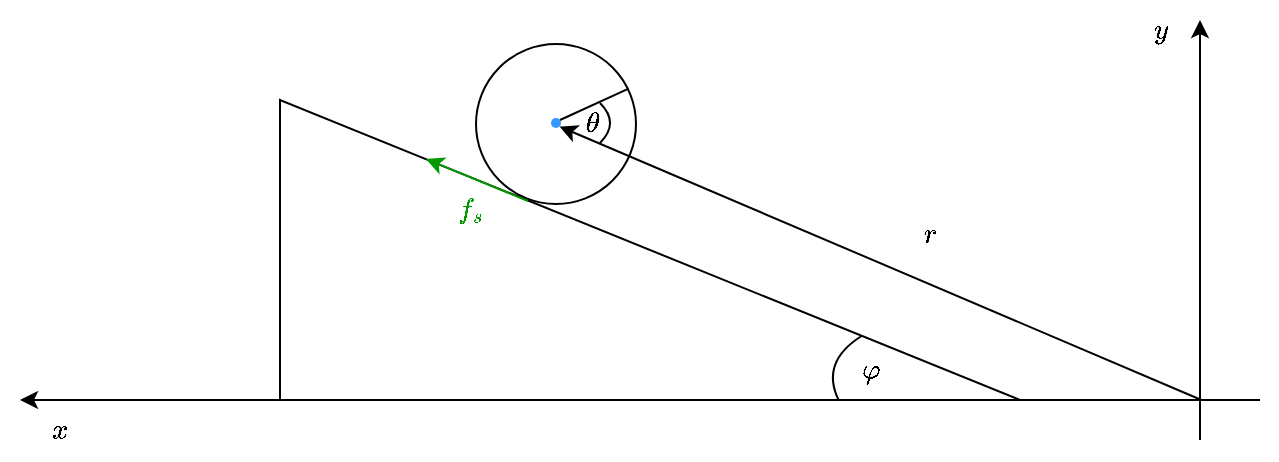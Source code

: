 <mxfile version="26.2.2">
  <diagram name="Pagina-1" id="uG_Ekmd7c4zyC4sPmHiW">
    <mxGraphModel dx="680" dy="400" grid="1" gridSize="10" guides="1" tooltips="1" connect="1" arrows="1" fold="1" page="1" pageScale="1" pageWidth="827" pageHeight="1169" math="1" shadow="0">
      <root>
        <mxCell id="0" />
        <mxCell id="1" parent="0" />
        <mxCell id="7lqo_h-y6S74lrQ5aCPC-2" value="" style="verticalLabelPosition=bottom;verticalAlign=top;html=1;shape=mxgraph.basic.orthogonal_triangle;fillColor=none;" parent="1" vertex="1">
          <mxGeometry x="200" y="170" width="370" height="150" as="geometry" />
        </mxCell>
        <mxCell id="7lqo_h-y6S74lrQ5aCPC-3" value="" style="endArrow=none;html=1;rounded=0;entryX=0.786;entryY=0.78;entryDx=0;entryDy=0;entryPerimeter=0;curved=1;exitX=0.755;exitY=1.001;exitDx=0;exitDy=0;exitPerimeter=0;" parent="1" source="7lqo_h-y6S74lrQ5aCPC-2" edge="1">
          <mxGeometry width="50" height="50" relative="1" as="geometry">
            <mxPoint x="480" y="321" as="sourcePoint" />
            <mxPoint x="490.82" y="288" as="targetPoint" />
            <Array as="points">
              <mxPoint x="470" y="301" />
            </Array>
          </mxGeometry>
        </mxCell>
        <mxCell id="7lqo_h-y6S74lrQ5aCPC-4" value="$$\varphi$$" style="text;html=1;align=center;verticalAlign=middle;resizable=0;points=[];autosize=1;strokeColor=none;fillColor=none;" parent="1" vertex="1">
          <mxGeometry x="450" y="290" width="90" height="30" as="geometry" />
        </mxCell>
        <mxCell id="7lqo_h-y6S74lrQ5aCPC-5" value="" style="endArrow=classic;html=1;rounded=0;" parent="1" edge="1">
          <mxGeometry width="50" height="50" relative="1" as="geometry">
            <mxPoint x="690" y="320" as="sourcePoint" />
            <mxPoint x="70" y="320" as="targetPoint" />
          </mxGeometry>
        </mxCell>
        <mxCell id="7lqo_h-y6S74lrQ5aCPC-6" value="" style="endArrow=classic;html=1;rounded=0;" parent="1" edge="1">
          <mxGeometry width="50" height="50" relative="1" as="geometry">
            <mxPoint x="660" y="340" as="sourcePoint" />
            <mxPoint x="660" y="130" as="targetPoint" />
          </mxGeometry>
        </mxCell>
        <mxCell id="7lqo_h-y6S74lrQ5aCPC-7" value="" style="ellipse;whiteSpace=wrap;html=1;aspect=fixed;fillColor=none;" parent="1" vertex="1">
          <mxGeometry x="298" y="142" width="80" height="80" as="geometry" />
        </mxCell>
        <mxCell id="7lqo_h-y6S74lrQ5aCPC-12" value="" style="ellipse;whiteSpace=wrap;html=1;strokeColor=none;fillColor=#3399FF;" parent="1" vertex="1">
          <mxGeometry x="335.5" y="179" width="5" height="5" as="geometry" />
        </mxCell>
        <mxCell id="7lqo_h-y6S74lrQ5aCPC-15" value="$$r$$" style="text;html=1;align=center;verticalAlign=middle;resizable=0;points=[];autosize=1;strokeColor=none;fillColor=none;" parent="1" vertex="1">
          <mxGeometry x="500" y="222" width="50" height="30" as="geometry" />
        </mxCell>
        <mxCell id="7lqo_h-y6S74lrQ5aCPC-16" value="" style="endArrow=classic;html=1;rounded=0;entryX=1;entryY=1;entryDx=0;entryDy=0;" parent="1" target="7lqo_h-y6S74lrQ5aCPC-12" edge="1">
          <mxGeometry width="50" height="50" relative="1" as="geometry">
            <mxPoint x="660.73" y="320" as="sourcePoint" />
            <mxPoint x="390" y="150" as="targetPoint" />
          </mxGeometry>
        </mxCell>
        <mxCell id="7lqo_h-y6S74lrQ5aCPC-18" value="$$y$$" style="text;html=1;align=center;verticalAlign=middle;resizable=0;points=[];autosize=1;strokeColor=none;fillColor=none;" parent="1" vertex="1">
          <mxGeometry x="610" y="120" width="60" height="30" as="geometry" />
        </mxCell>
        <mxCell id="7lqo_h-y6S74lrQ5aCPC-19" value="$$x$$" style="text;html=1;align=center;verticalAlign=middle;resizable=0;points=[];autosize=1;strokeColor=none;fillColor=none;" parent="1" vertex="1">
          <mxGeometry x="60" y="320" width="60" height="30" as="geometry" />
        </mxCell>
        <mxCell id="7lqo_h-y6S74lrQ5aCPC-20" value="" style="endArrow=none;html=1;rounded=0;entryX=0.954;entryY=0.279;entryDx=0;entryDy=0;entryPerimeter=0;" parent="1" target="7lqo_h-y6S74lrQ5aCPC-7" edge="1">
          <mxGeometry width="50" height="50" relative="1" as="geometry">
            <mxPoint x="340" y="180" as="sourcePoint" />
            <mxPoint x="390" y="130" as="targetPoint" />
          </mxGeometry>
        </mxCell>
        <mxCell id="7lqo_h-y6S74lrQ5aCPC-21" value="" style="endArrow=none;html=1;rounded=0;curved=1;" parent="1" edge="1">
          <mxGeometry width="50" height="50" relative="1" as="geometry">
            <mxPoint x="360" y="191.5" as="sourcePoint" />
            <mxPoint x="360" y="171.5" as="targetPoint" />
            <Array as="points">
              <mxPoint x="370" y="181.5" />
            </Array>
          </mxGeometry>
        </mxCell>
        <mxCell id="7lqo_h-y6S74lrQ5aCPC-22" value="$$\theta$$" style="text;html=1;align=center;verticalAlign=middle;resizable=0;points=[];autosize=1;strokeColor=none;fillColor=none;" parent="1" vertex="1">
          <mxGeometry x="316" y="166.5" width="80" height="30" as="geometry" />
        </mxCell>
        <mxCell id="7lqo_h-y6S74lrQ5aCPC-23" value="" style="endArrow=classic;html=1;rounded=0;strokeColor=#009900;" parent="1" edge="1">
          <mxGeometry width="50" height="50" relative="1" as="geometry">
            <mxPoint x="324" y="220.5" as="sourcePoint" />
            <mxPoint x="273" y="199.5" as="targetPoint" />
          </mxGeometry>
        </mxCell>
        <mxCell id="7lqo_h-y6S74lrQ5aCPC-24" value="$$f_s$$" style="text;html=1;align=center;verticalAlign=middle;resizable=0;points=[];autosize=1;strokeColor=none;fillColor=none;fontColor=#009900;" parent="1" vertex="1">
          <mxGeometry x="260" y="210" width="70" height="30" as="geometry" />
        </mxCell>
      </root>
    </mxGraphModel>
  </diagram>
</mxfile>
